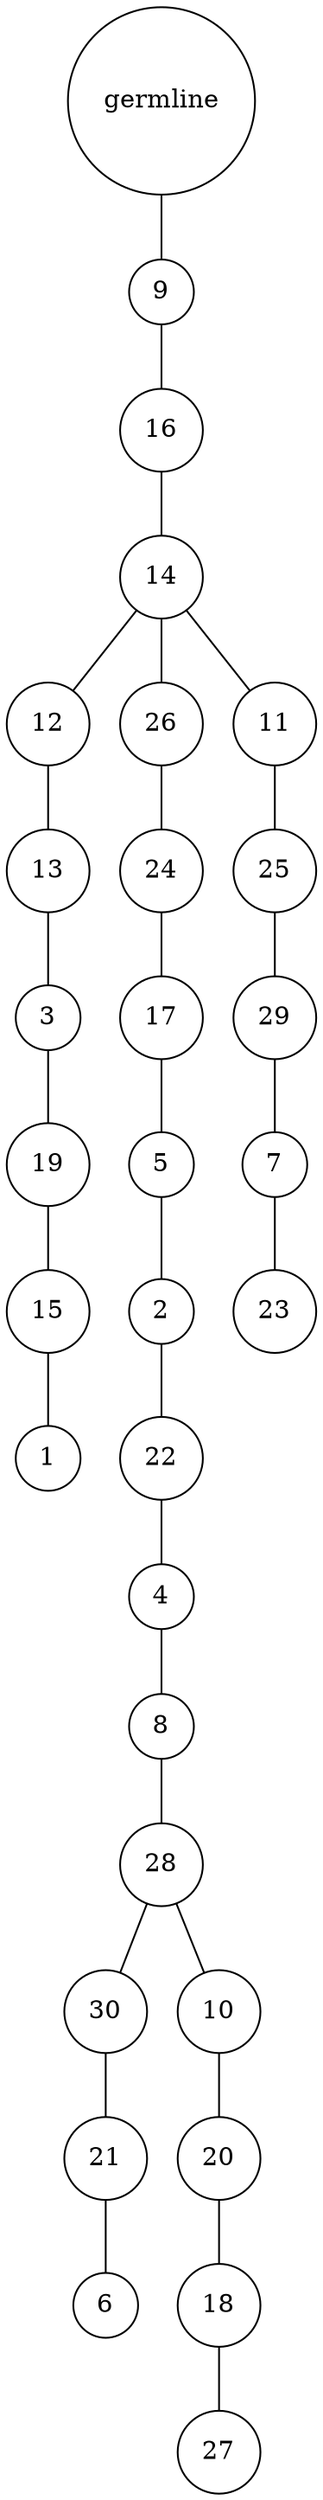 graph {
	rankdir=UD;
	splines=line;
	node [shape=circle]
	"0x7f8c7c6de4c0" [label="germline"];
	"0x7f8c7c6de4f0" [label="9"];
	"0x7f8c7c6de4c0" -- "0x7f8c7c6de4f0" ;
	"0x7f8c7c6de520" [label="16"];
	"0x7f8c7c6de4f0" -- "0x7f8c7c6de520" ;
	"0x7f8c7c6de550" [label="14"];
	"0x7f8c7c6de520" -- "0x7f8c7c6de550" ;
	"0x7f8c7c6de580" [label="12"];
	"0x7f8c7c6de550" -- "0x7f8c7c6de580" ;
	"0x7f8c7c6de5b0" [label="13"];
	"0x7f8c7c6de580" -- "0x7f8c7c6de5b0" ;
	"0x7f8c7c6de5e0" [label="3"];
	"0x7f8c7c6de5b0" -- "0x7f8c7c6de5e0" ;
	"0x7f8c7c6de610" [label="19"];
	"0x7f8c7c6de5e0" -- "0x7f8c7c6de610" ;
	"0x7f8c7c6de640" [label="15"];
	"0x7f8c7c6de610" -- "0x7f8c7c6de640" ;
	"0x7f8c7c6de670" [label="1"];
	"0x7f8c7c6de640" -- "0x7f8c7c6de670" ;
	"0x7f8c7c6de6a0" [label="26"];
	"0x7f8c7c6de550" -- "0x7f8c7c6de6a0" ;
	"0x7f8c7c6de6d0" [label="24"];
	"0x7f8c7c6de6a0" -- "0x7f8c7c6de6d0" ;
	"0x7f8c7c6de700" [label="17"];
	"0x7f8c7c6de6d0" -- "0x7f8c7c6de700" ;
	"0x7f8c7c6de730" [label="5"];
	"0x7f8c7c6de700" -- "0x7f8c7c6de730" ;
	"0x7f8c7c6de760" [label="2"];
	"0x7f8c7c6de730" -- "0x7f8c7c6de760" ;
	"0x7f8c7c6de790" [label="22"];
	"0x7f8c7c6de760" -- "0x7f8c7c6de790" ;
	"0x7f8c7c6de7c0" [label="4"];
	"0x7f8c7c6de790" -- "0x7f8c7c6de7c0" ;
	"0x7f8c7c6de7f0" [label="8"];
	"0x7f8c7c6de7c0" -- "0x7f8c7c6de7f0" ;
	"0x7f8c7c6de820" [label="28"];
	"0x7f8c7c6de7f0" -- "0x7f8c7c6de820" ;
	"0x7f8c7c6de850" [label="30"];
	"0x7f8c7c6de820" -- "0x7f8c7c6de850" ;
	"0x7f8c7c6de880" [label="21"];
	"0x7f8c7c6de850" -- "0x7f8c7c6de880" ;
	"0x7f8c7c6de8b0" [label="6"];
	"0x7f8c7c6de880" -- "0x7f8c7c6de8b0" ;
	"0x7f8c7c6de8e0" [label="10"];
	"0x7f8c7c6de820" -- "0x7f8c7c6de8e0" ;
	"0x7f8c7c6de910" [label="20"];
	"0x7f8c7c6de8e0" -- "0x7f8c7c6de910" ;
	"0x7f8c7c6de940" [label="18"];
	"0x7f8c7c6de910" -- "0x7f8c7c6de940" ;
	"0x7f8c7c6de970" [label="27"];
	"0x7f8c7c6de940" -- "0x7f8c7c6de970" ;
	"0x7f8c7c6de9a0" [label="11"];
	"0x7f8c7c6de550" -- "0x7f8c7c6de9a0" ;
	"0x7f8c7c6de9d0" [label="25"];
	"0x7f8c7c6de9a0" -- "0x7f8c7c6de9d0" ;
	"0x7f8c7c6dea00" [label="29"];
	"0x7f8c7c6de9d0" -- "0x7f8c7c6dea00" ;
	"0x7f8c7c6dea30" [label="7"];
	"0x7f8c7c6dea00" -- "0x7f8c7c6dea30" ;
	"0x7f8c7c6dea60" [label="23"];
	"0x7f8c7c6dea30" -- "0x7f8c7c6dea60" ;
}
